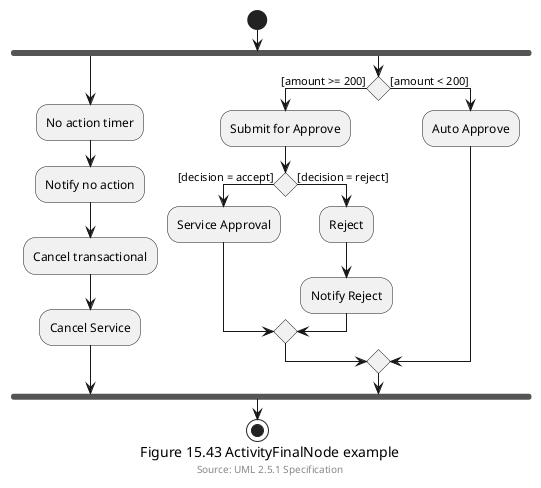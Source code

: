 @startuml
start
fork
  :No action timer;
  :Notify no action;
  :Cancel transactional;
  :Cancel Service;
fork again
  if() then([amount >= 200])
    :Submit for Approve;
    if() then([decision = accept])
    :Service Approval;
    else ([decision = reject])
    :Reject;
    :Notify Reject;
    endif
  else([amount < 200])
    :Auto Approve;
  endif
end fork
stop


 
caption Figure 15.43 ActivityFinalNode example
footer Source: UML 2.5.1 Specification
@enduml